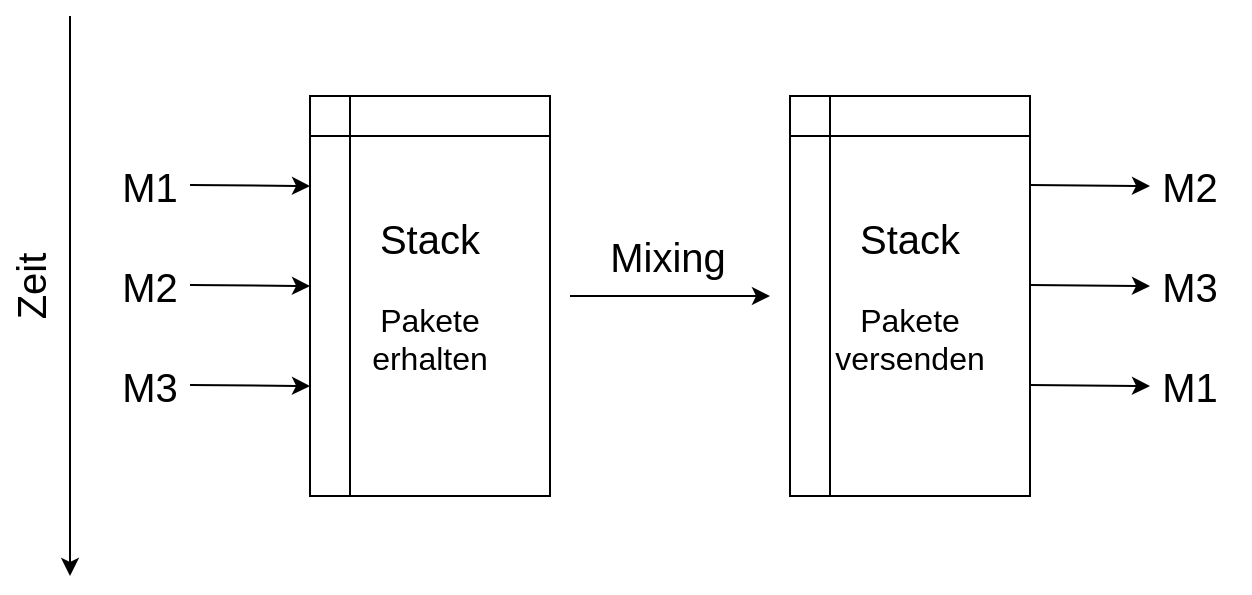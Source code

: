 <mxfile version="22.1.11" type="device">
  <diagram name="Seite-1" id="LUxpZBVy5bs51MLBfME4">
    <mxGraphModel dx="1290" dy="530" grid="1" gridSize="10" guides="1" tooltips="1" connect="1" arrows="1" fold="1" page="1" pageScale="1" pageWidth="827" pageHeight="1169" math="0" shadow="0">
      <root>
        <mxCell id="0" />
        <mxCell id="1" parent="0" />
        <mxCell id="cHS9hDDplTgI2BUgu7KI-3" value="" style="endArrow=classic;html=1;rounded=0;" edge="1" parent="1">
          <mxGeometry width="50" height="50" relative="1" as="geometry">
            <mxPoint x="80" y="120" as="sourcePoint" />
            <mxPoint x="80" y="400" as="targetPoint" />
          </mxGeometry>
        </mxCell>
        <mxCell id="cHS9hDDplTgI2BUgu7KI-4" value="&lt;font style=&quot;font-size: 20px;&quot;&gt;Zeit&lt;/font&gt;" style="text;html=1;strokeColor=none;fillColor=none;align=center;verticalAlign=middle;whiteSpace=wrap;rounded=0;rotation=-90;" vertex="1" parent="1">
          <mxGeometry x="30" y="240" width="60" height="30" as="geometry" />
        </mxCell>
        <mxCell id="cHS9hDDplTgI2BUgu7KI-6" value="" style="endArrow=classic;html=1;rounded=0;" edge="1" parent="1">
          <mxGeometry width="50" height="50" relative="1" as="geometry">
            <mxPoint x="330" y="260" as="sourcePoint" />
            <mxPoint x="430" y="260" as="targetPoint" />
          </mxGeometry>
        </mxCell>
        <mxCell id="cHS9hDDplTgI2BUgu7KI-7" value="&lt;div align=&quot;center&quot;&gt;&lt;font style=&quot;font-size: 20px;&quot;&gt;Mixing&lt;/font&gt;&lt;/div&gt;" style="text;strokeColor=none;fillColor=none;align=center;verticalAlign=middle;spacingLeft=4;spacingRight=4;overflow=hidden;points=[[0,0.5],[1,0.5]];portConstraint=eastwest;rotatable=0;whiteSpace=wrap;html=1;" vertex="1" parent="1">
          <mxGeometry x="334" y="220" width="90" height="40" as="geometry" />
        </mxCell>
        <mxCell id="cHS9hDDplTgI2BUgu7KI-8" value="&lt;div&gt;&lt;font style=&quot;font-size: 20px;&quot;&gt;Stack&lt;/font&gt;&lt;/div&gt;&lt;div&gt;&lt;font size=&quot;3&quot;&gt;&lt;br&gt;&lt;/font&gt;&lt;/div&gt;&lt;div&gt;&lt;font size=&quot;3&quot;&gt;Pakete&lt;/font&gt;&lt;/div&gt;&lt;div&gt;&lt;font size=&quot;3&quot;&gt;erhalten&lt;br&gt;&lt;/font&gt;&lt;/div&gt;" style="shape=internalStorage;whiteSpace=wrap;html=1;backgroundOutline=1;" vertex="1" parent="1">
          <mxGeometry x="200" y="160" width="120" height="200" as="geometry" />
        </mxCell>
        <mxCell id="cHS9hDDplTgI2BUgu7KI-14" value="&lt;font style=&quot;font-size: 20px;&quot;&gt;M1&lt;/font&gt;" style="text;html=1;strokeColor=none;fillColor=none;align=center;verticalAlign=middle;whiteSpace=wrap;rounded=0;" vertex="1" parent="1">
          <mxGeometry x="90" y="190" width="60" height="30" as="geometry" />
        </mxCell>
        <mxCell id="cHS9hDDplTgI2BUgu7KI-20" value="" style="endArrow=classic;html=1;rounded=0;" edge="1" parent="1">
          <mxGeometry width="50" height="50" relative="1" as="geometry">
            <mxPoint x="140" y="204.5" as="sourcePoint" />
            <mxPoint x="200" y="205" as="targetPoint" />
          </mxGeometry>
        </mxCell>
        <mxCell id="cHS9hDDplTgI2BUgu7KI-21" value="&lt;font style=&quot;font-size: 20px;&quot;&gt;M2&lt;/font&gt;" style="text;html=1;strokeColor=none;fillColor=none;align=center;verticalAlign=middle;whiteSpace=wrap;rounded=0;" vertex="1" parent="1">
          <mxGeometry x="90" y="240" width="60" height="30" as="geometry" />
        </mxCell>
        <mxCell id="cHS9hDDplTgI2BUgu7KI-22" value="&lt;font style=&quot;font-size: 20px;&quot;&gt;M3&lt;/font&gt;" style="text;html=1;strokeColor=none;fillColor=none;align=center;verticalAlign=middle;whiteSpace=wrap;rounded=0;" vertex="1" parent="1">
          <mxGeometry x="90" y="290" width="60" height="30" as="geometry" />
        </mxCell>
        <mxCell id="cHS9hDDplTgI2BUgu7KI-26" value="" style="endArrow=classic;html=1;rounded=0;" edge="1" parent="1">
          <mxGeometry width="50" height="50" relative="1" as="geometry">
            <mxPoint x="140" y="254.5" as="sourcePoint" />
            <mxPoint x="200" y="255" as="targetPoint" />
          </mxGeometry>
        </mxCell>
        <mxCell id="cHS9hDDplTgI2BUgu7KI-27" value="" style="endArrow=classic;html=1;rounded=0;" edge="1" parent="1">
          <mxGeometry width="50" height="50" relative="1" as="geometry">
            <mxPoint x="140" y="304.5" as="sourcePoint" />
            <mxPoint x="200" y="305" as="targetPoint" />
          </mxGeometry>
        </mxCell>
        <mxCell id="cHS9hDDplTgI2BUgu7KI-28" value="&lt;div&gt;&lt;font style=&quot;font-size: 20px;&quot;&gt;Stack&lt;/font&gt;&lt;/div&gt;&lt;div&gt;&lt;font size=&quot;3&quot;&gt;&lt;br&gt;&lt;/font&gt;&lt;/div&gt;&lt;div&gt;&lt;font size=&quot;3&quot;&gt;Pakete&lt;/font&gt;&lt;/div&gt;&lt;div&gt;&lt;font size=&quot;3&quot;&gt;versenden&lt;br&gt;&lt;/font&gt;&lt;/div&gt;" style="shape=internalStorage;whiteSpace=wrap;html=1;backgroundOutline=1;" vertex="1" parent="1">
          <mxGeometry x="440" y="160" width="120" height="200" as="geometry" />
        </mxCell>
        <mxCell id="cHS9hDDplTgI2BUgu7KI-29" value="" style="endArrow=classic;html=1;rounded=0;" edge="1" parent="1">
          <mxGeometry width="50" height="50" relative="1" as="geometry">
            <mxPoint x="560" y="204.5" as="sourcePoint" />
            <mxPoint x="620" y="205" as="targetPoint" />
          </mxGeometry>
        </mxCell>
        <mxCell id="cHS9hDDplTgI2BUgu7KI-30" value="" style="endArrow=classic;html=1;rounded=0;" edge="1" parent="1">
          <mxGeometry width="50" height="50" relative="1" as="geometry">
            <mxPoint x="560" y="254.5" as="sourcePoint" />
            <mxPoint x="620" y="255" as="targetPoint" />
          </mxGeometry>
        </mxCell>
        <mxCell id="cHS9hDDplTgI2BUgu7KI-31" value="" style="endArrow=classic;html=1;rounded=0;" edge="1" parent="1">
          <mxGeometry width="50" height="50" relative="1" as="geometry">
            <mxPoint x="560" y="304.5" as="sourcePoint" />
            <mxPoint x="620" y="305" as="targetPoint" />
          </mxGeometry>
        </mxCell>
        <mxCell id="cHS9hDDplTgI2BUgu7KI-32" value="&lt;font style=&quot;font-size: 20px;&quot;&gt;M2&lt;/font&gt;" style="text;html=1;strokeColor=none;fillColor=none;align=center;verticalAlign=middle;whiteSpace=wrap;rounded=0;" vertex="1" parent="1">
          <mxGeometry x="610" y="190" width="60" height="30" as="geometry" />
        </mxCell>
        <mxCell id="cHS9hDDplTgI2BUgu7KI-33" value="&lt;font style=&quot;font-size: 20px;&quot;&gt;M3&lt;/font&gt;" style="text;html=1;strokeColor=none;fillColor=none;align=center;verticalAlign=middle;whiteSpace=wrap;rounded=0;" vertex="1" parent="1">
          <mxGeometry x="610" y="240" width="60" height="30" as="geometry" />
        </mxCell>
        <mxCell id="cHS9hDDplTgI2BUgu7KI-34" value="&lt;font style=&quot;font-size: 20px;&quot;&gt;M1&lt;/font&gt;" style="text;html=1;strokeColor=none;fillColor=none;align=center;verticalAlign=middle;whiteSpace=wrap;rounded=0;" vertex="1" parent="1">
          <mxGeometry x="610" y="290" width="60" height="30" as="geometry" />
        </mxCell>
      </root>
    </mxGraphModel>
  </diagram>
</mxfile>
